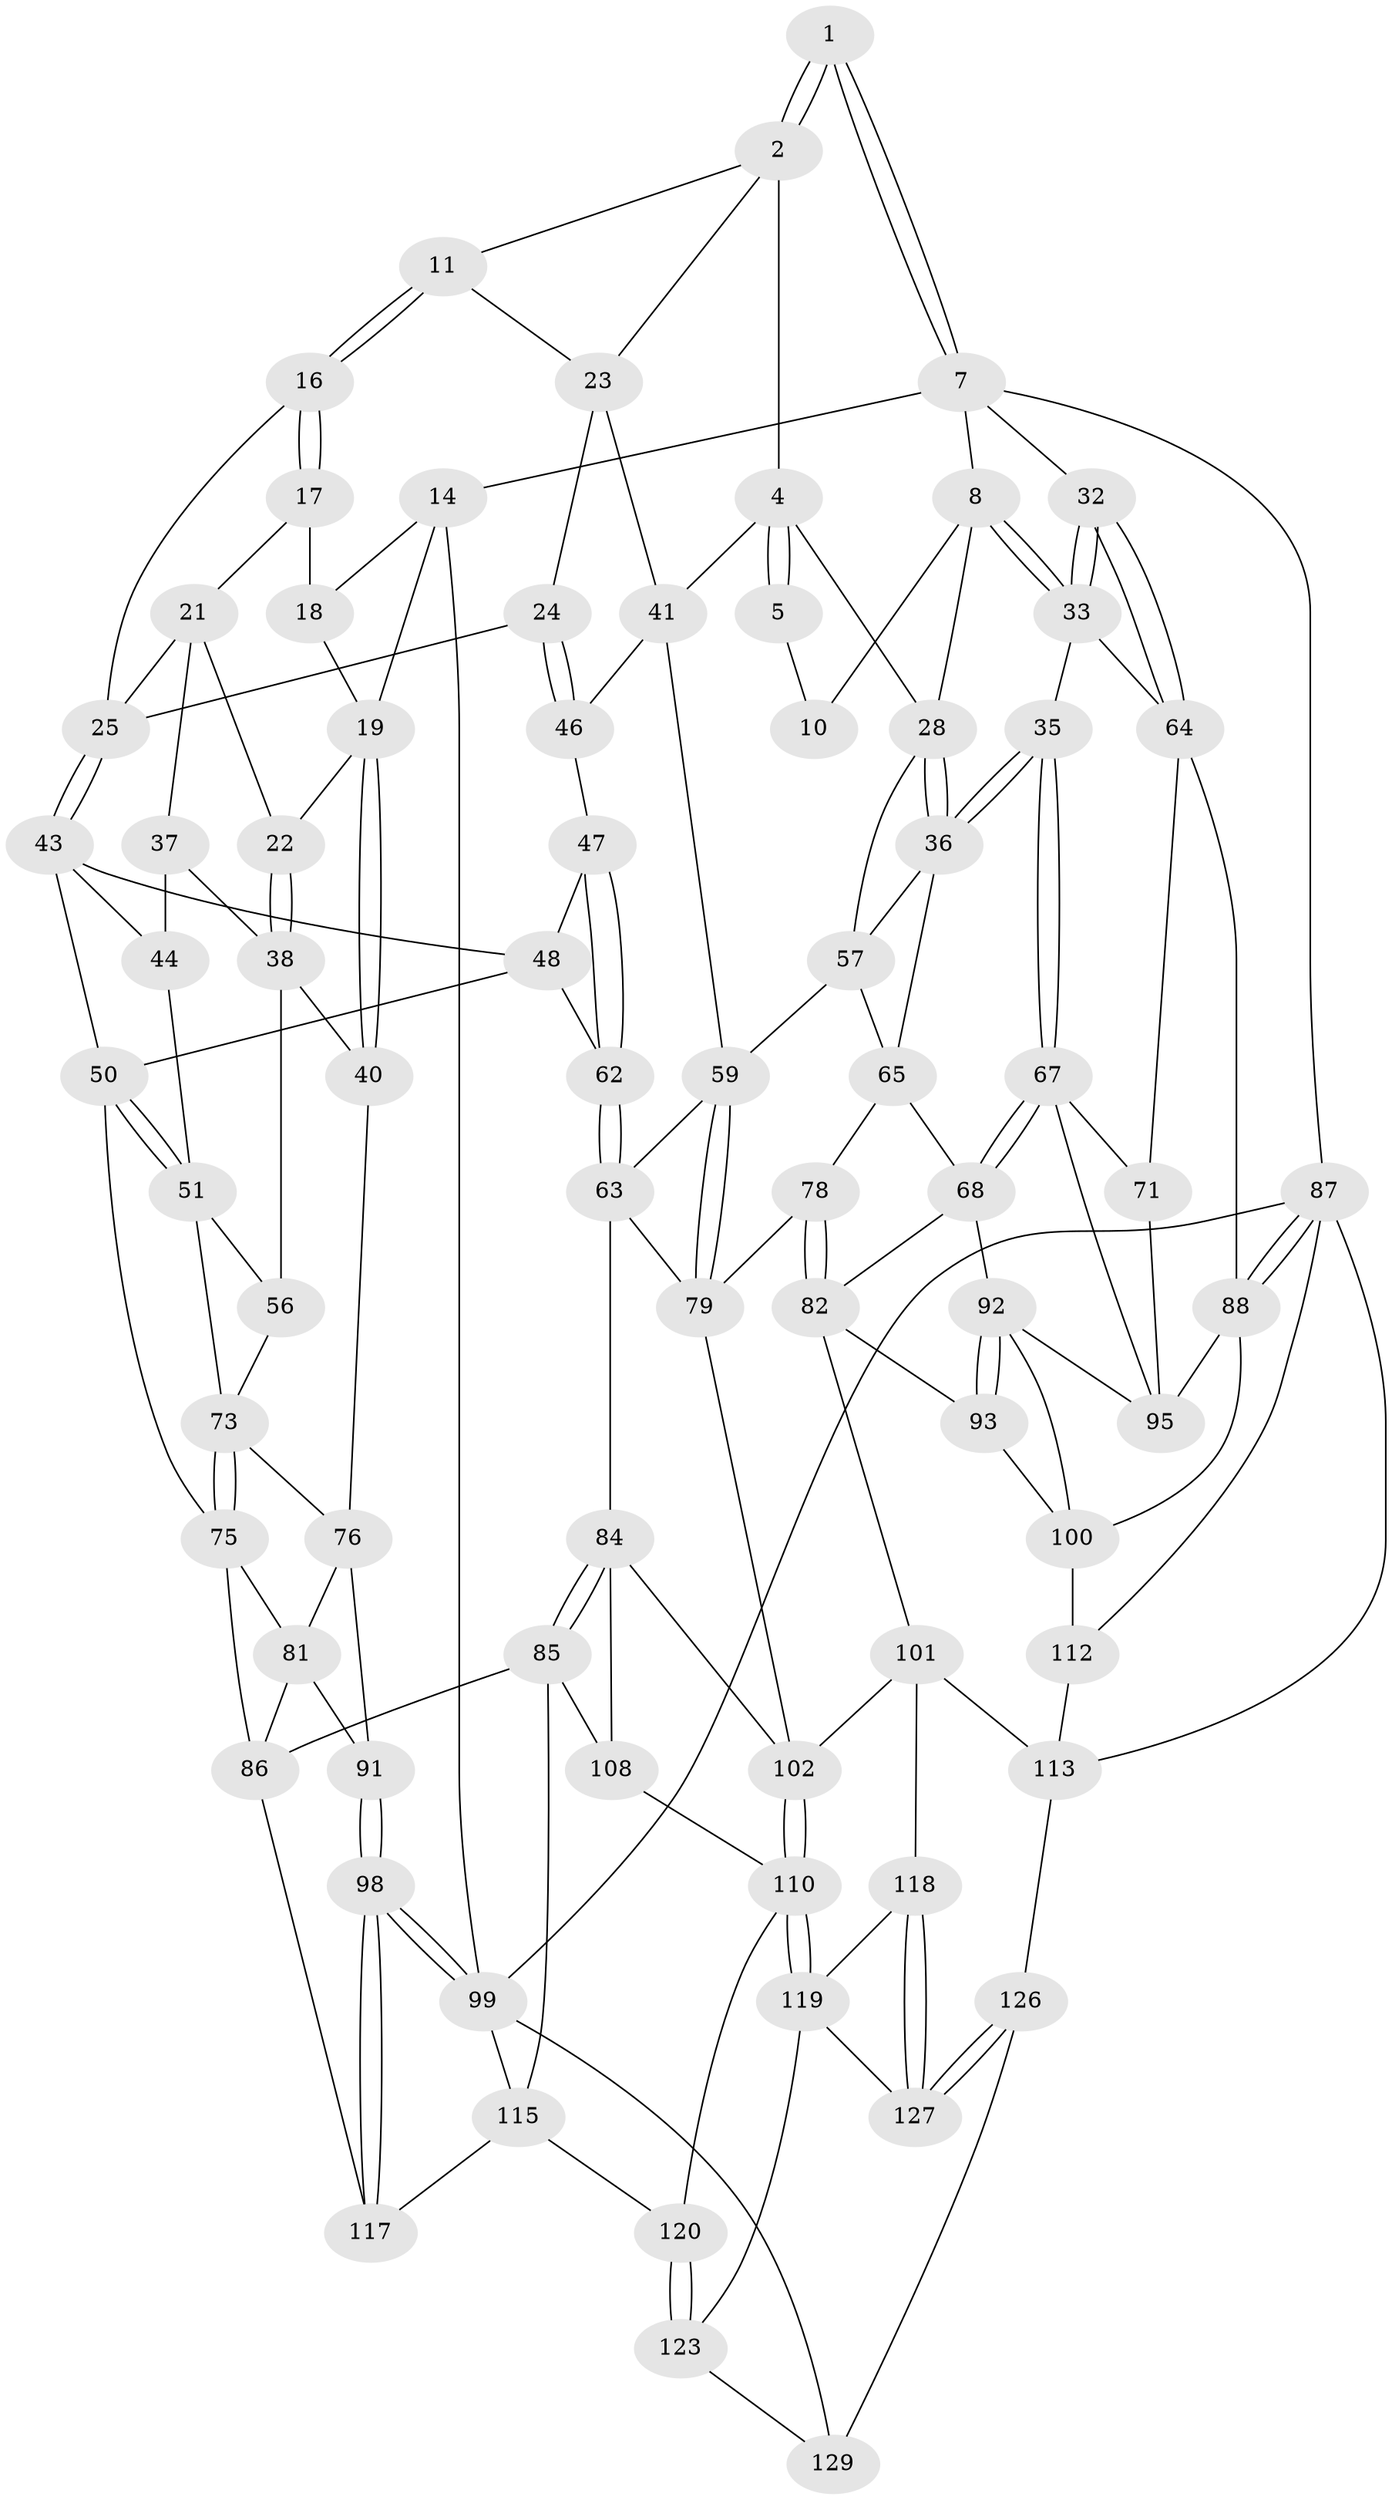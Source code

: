 // Generated by graph-tools (version 1.1) at 2025/24/03/03/25 07:24:40]
// undirected, 78 vertices, 173 edges
graph export_dot {
graph [start="1"]
  node [color=gray90,style=filled];
  1 [pos="+0.7235069146937368+0"];
  2 [pos="+0.48306845635762+0",super="+3"];
  4 [pos="+0.6158214261776016+0.0801953032778196",super="+30"];
  5 [pos="+0.6902812497698307+0.05431887259287113",super="+6"];
  7 [pos="+0.9358247523783181+0",super="+13"];
  8 [pos="+0.8015750992349391+0.05120366097764417",super="+9"];
  10 [pos="+0.7292100643533883+0.0650793017286437"];
  11 [pos="+0.31840910281169577+0",super="+12"];
  14 [pos="+0+0",super="+15"];
  16 [pos="+0.22102073711815248+0.07235077463972997"];
  17 [pos="+0.14072889951526663+0.0036370541608973603"];
  18 [pos="+0.1407276411600239+0.003567639518198585"];
  19 [pos="+0+0",super="+20"];
  21 [pos="+0.10559332541072962+0.06753709970015166",super="+31"];
  22 [pos="+0+0.04912540243835116"];
  23 [pos="+0.3691981299828327+0.034286026770981574",super="+27"];
  24 [pos="+0.3349292805551816+0.0924453690124127"];
  25 [pos="+0.2648459710181905+0.12155331560605898",super="+26"];
  28 [pos="+0.7373368919535501+0.11719088213023134",super="+29"];
  32 [pos="+1+0"];
  33 [pos="+0.8734235303295239+0.16331725250156254",super="+34"];
  35 [pos="+0.8332152010569329+0.2518882703070979"];
  36 [pos="+0.8237117386770968+0.2526031728124673",super="+61"];
  37 [pos="+0.11107890330657694+0.16333418803136354",super="+45"];
  38 [pos="+0.06020498013966335+0.16829080019012768",super="+39"];
  40 [pos="+0+0.30176835647458916"];
  41 [pos="+0.5063283835364148+0.18518957222433935",super="+42"];
  43 [pos="+0.25858295656438335+0.13918010206399828",super="+49"];
  44 [pos="+0.22843238196169874+0.1521927504488906",super="+53"];
  46 [pos="+0.3995596410343207+0.19357516033450523"];
  47 [pos="+0.39553235549295784+0.19980236155981004"];
  48 [pos="+0.3166323910230681+0.20763493297597893",super="+54"];
  50 [pos="+0.23016673807745813+0.31716109577221424",super="+55"];
  51 [pos="+0.1652961814904577+0.29727316239583484",super="+52"];
  56 [pos="+0.04051755587878094+0.30983249977556493"];
  57 [pos="+0.6932380933486252+0.26175041006384137",super="+58"];
  59 [pos="+0.5375208031869991+0.36467373419384036",super="+60"];
  62 [pos="+0.3529581403016729+0.3659421219537301"];
  63 [pos="+0.3921446239867355+0.4077031982434729",super="+83"];
  64 [pos="+1+0.22728771413083312",super="+70"];
  65 [pos="+0.7557580967352397+0.396212506603953",super="+66"];
  67 [pos="+0.9737825303693545+0.4013309417137865",super="+72"];
  68 [pos="+0.8586418048134262+0.46126405128293607",super="+69"];
  71 [pos="+1+0.44386363908478754"];
  73 [pos="+0.12040697238487096+0.39758995410594095",super="+74"];
  75 [pos="+0.16055777261439771+0.48365166618757593",super="+80"];
  76 [pos="+0.05787724613296225+0.4375166877708272",super="+77"];
  78 [pos="+0.6584581572149536+0.5098034948006"];
  79 [pos="+0.6196915526167863+0.4937685669143564",super="+89"];
  81 [pos="+0.06809128242148954+0.4757898559040131",super="+90"];
  82 [pos="+0.6685583418254072+0.517928833910615",super="+94"];
  84 [pos="+0.34530602092212953+0.514350405024181",super="+107"];
  85 [pos="+0.31028077292854145+0.5550527986147745",super="+109"];
  86 [pos="+0.20912358057687214+0.5693879746935714",super="+97"];
  87 [pos="+1+1",super="+124"];
  88 [pos="+1+0.893585198886036",super="+105"];
  91 [pos="+0+0.6130584979582504"];
  92 [pos="+0.8558083844102231+0.467961125600762",super="+96"];
  93 [pos="+0.7354733853329777+0.5753666437953538"];
  95 [pos="+0.8603581229154033+0.5820032765222294",super="+104"];
  98 [pos="+0+1"];
  99 [pos="+0+1",super="+130"];
  100 [pos="+0.7510991539421473+0.5863905759044018",super="+106"];
  101 [pos="+0.6569286916449827+0.6381513037405732",super="+114"];
  102 [pos="+0.5433790774014465+0.6432685692027694",super="+103"];
  108 [pos="+0.42134985374019834+0.7130526204390941"];
  110 [pos="+0.490131499600702+0.7414934657743018",super="+111"];
  112 [pos="+0.8466881048429492+0.7327056099583124"];
  113 [pos="+0.8090461564285458+0.766687011538509",super="+125"];
  115 [pos="+0.27014347826265245+0.7867373656712207",super="+116"];
  117 [pos="+0.16507708617099257+0.6508224158473864"];
  118 [pos="+0.6012425844612319+0.7967934774834977"];
  119 [pos="+0.580585160838624+0.7925970393203381",super="+122"];
  120 [pos="+0.44511558163157683+0.8148870459699226",super="+121"];
  123 [pos="+0.48793812845129875+0.9063351808142636",super="+128"];
  126 [pos="+0.7473509085420414+1"];
  127 [pos="+0.7270194465533076+1"];
  129 [pos="+0.23933215171260497+1"];
  1 -- 2;
  1 -- 2;
  1 -- 7;
  1 -- 7;
  2 -- 11;
  2 -- 4;
  2 -- 23;
  4 -- 5;
  4 -- 5;
  4 -- 41;
  4 -- 28;
  5 -- 10 [weight=2];
  7 -- 8;
  7 -- 32;
  7 -- 87;
  7 -- 14;
  8 -- 33;
  8 -- 33;
  8 -- 10;
  8 -- 28;
  11 -- 16;
  11 -- 16;
  11 -- 23;
  14 -- 19;
  14 -- 99;
  14 -- 18;
  16 -- 17;
  16 -- 17;
  16 -- 25;
  17 -- 18;
  17 -- 21;
  18 -- 19;
  19 -- 40;
  19 -- 40;
  19 -- 22;
  21 -- 22;
  21 -- 37;
  21 -- 25;
  22 -- 38;
  22 -- 38;
  23 -- 24;
  23 -- 41;
  24 -- 25;
  24 -- 46;
  24 -- 46;
  25 -- 43;
  25 -- 43;
  28 -- 36;
  28 -- 36;
  28 -- 57;
  32 -- 33;
  32 -- 33;
  32 -- 64;
  32 -- 64;
  33 -- 64;
  33 -- 35;
  35 -- 36;
  35 -- 36;
  35 -- 67;
  35 -- 67;
  36 -- 65;
  36 -- 57;
  37 -- 38;
  37 -- 44 [weight=2];
  38 -- 40;
  38 -- 56;
  40 -- 76;
  41 -- 59;
  41 -- 46;
  43 -- 44;
  43 -- 48;
  43 -- 50;
  44 -- 51;
  46 -- 47;
  47 -- 48;
  47 -- 62;
  47 -- 62;
  48 -- 50;
  48 -- 62;
  50 -- 51;
  50 -- 51;
  50 -- 75;
  51 -- 73;
  51 -- 56;
  56 -- 73;
  57 -- 65;
  57 -- 59;
  59 -- 79;
  59 -- 79;
  59 -- 63;
  62 -- 63;
  62 -- 63;
  63 -- 84;
  63 -- 79;
  64 -- 88;
  64 -- 71;
  65 -- 78;
  65 -- 68;
  67 -- 68;
  67 -- 68;
  67 -- 95;
  67 -- 71;
  68 -- 92;
  68 -- 82;
  71 -- 95;
  73 -- 75;
  73 -- 75;
  73 -- 76;
  75 -- 81;
  75 -- 86;
  76 -- 81;
  76 -- 91;
  78 -- 79;
  78 -- 82;
  78 -- 82;
  79 -- 102;
  81 -- 91;
  81 -- 86;
  82 -- 101;
  82 -- 93;
  84 -- 85;
  84 -- 85;
  84 -- 108;
  84 -- 102;
  85 -- 86;
  85 -- 115;
  85 -- 108;
  86 -- 117;
  87 -- 88;
  87 -- 88;
  87 -- 99;
  87 -- 112;
  87 -- 113;
  88 -- 100;
  88 -- 95;
  91 -- 98;
  91 -- 98;
  92 -- 93;
  92 -- 93;
  92 -- 100;
  92 -- 95;
  93 -- 100;
  98 -- 99;
  98 -- 99;
  98 -- 117;
  98 -- 117;
  99 -- 129;
  99 -- 115;
  100 -- 112;
  101 -- 102;
  101 -- 113;
  101 -- 118;
  102 -- 110;
  102 -- 110;
  108 -- 110;
  110 -- 119;
  110 -- 119;
  110 -- 120;
  112 -- 113;
  113 -- 126;
  115 -- 120;
  115 -- 117;
  118 -- 119;
  118 -- 127;
  118 -- 127;
  119 -- 123;
  119 -- 127;
  120 -- 123 [weight=2];
  120 -- 123;
  123 -- 129;
  126 -- 127;
  126 -- 127;
  126 -- 129;
}

